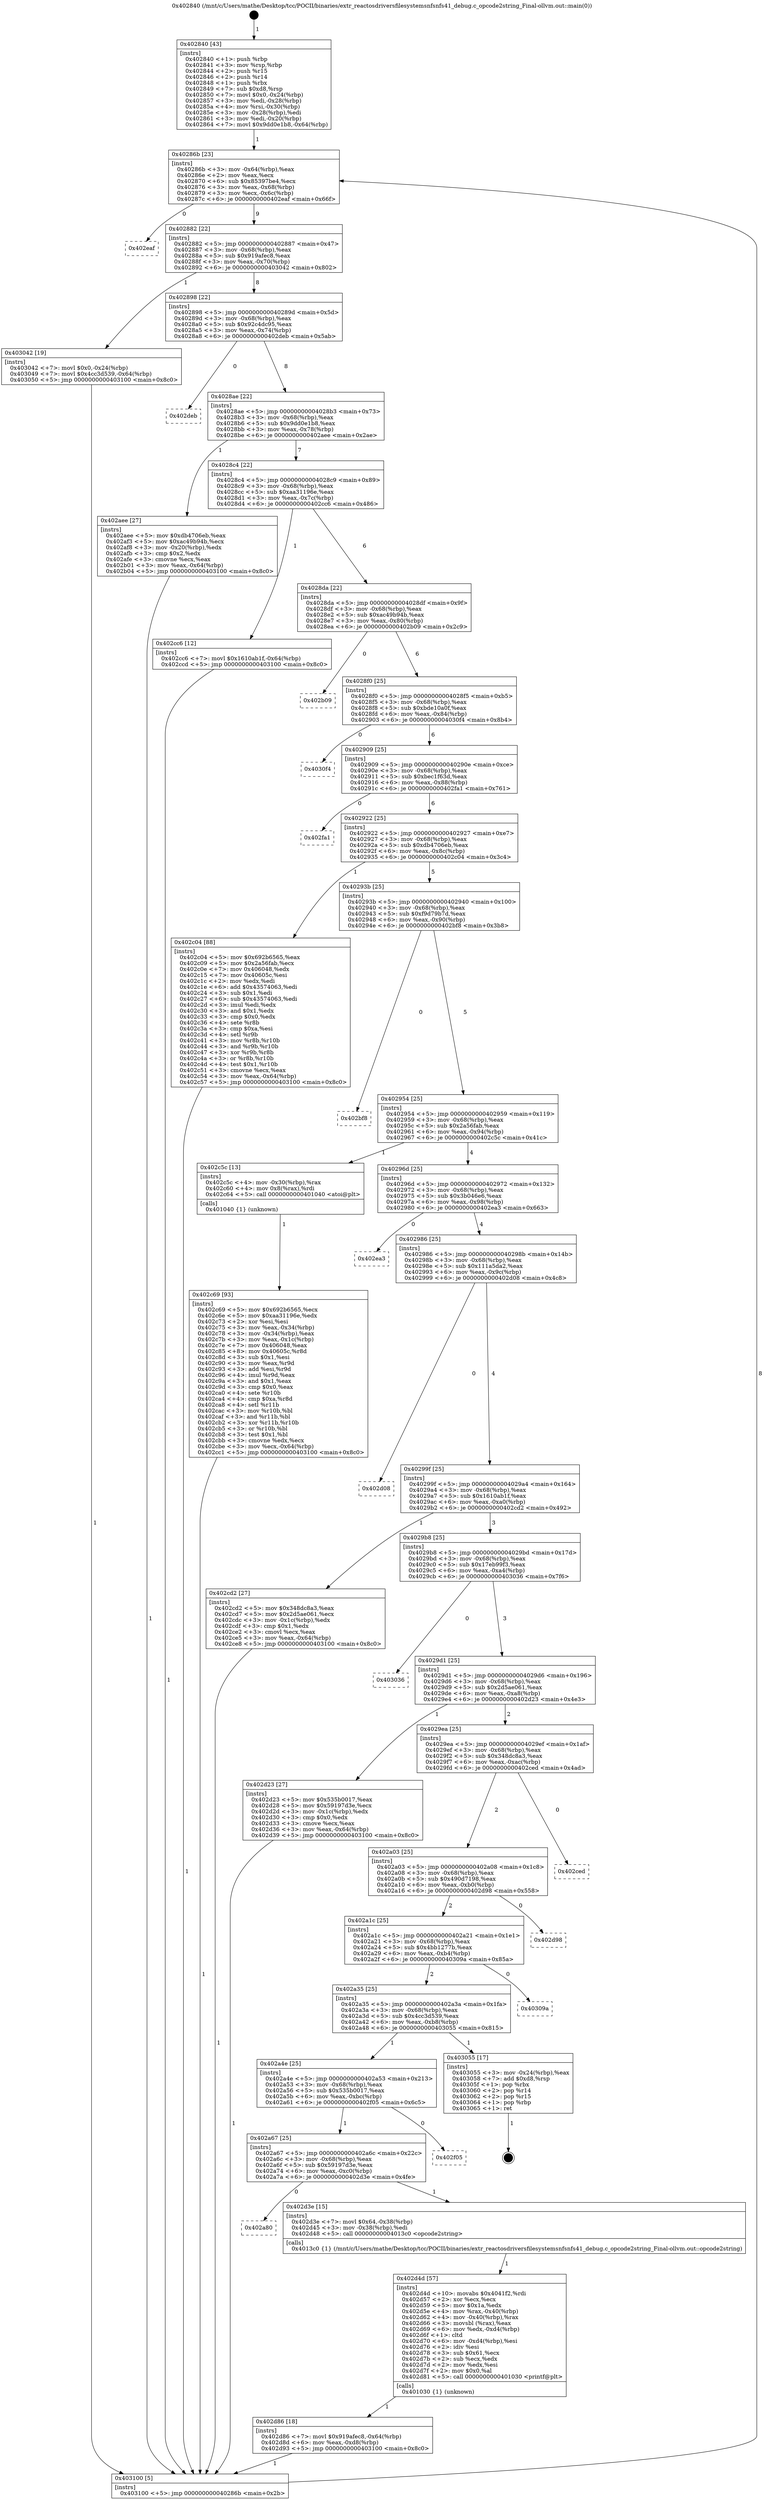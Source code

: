 digraph "0x402840" {
  label = "0x402840 (/mnt/c/Users/mathe/Desktop/tcc/POCII/binaries/extr_reactosdriversfilesystemsnfsnfs41_debug.c_opcode2string_Final-ollvm.out::main(0))"
  labelloc = "t"
  node[shape=record]

  Entry [label="",width=0.3,height=0.3,shape=circle,fillcolor=black,style=filled]
  "0x40286b" [label="{
     0x40286b [23]\l
     | [instrs]\l
     &nbsp;&nbsp;0x40286b \<+3\>: mov -0x64(%rbp),%eax\l
     &nbsp;&nbsp;0x40286e \<+2\>: mov %eax,%ecx\l
     &nbsp;&nbsp;0x402870 \<+6\>: sub $0x85397be4,%ecx\l
     &nbsp;&nbsp;0x402876 \<+3\>: mov %eax,-0x68(%rbp)\l
     &nbsp;&nbsp;0x402879 \<+3\>: mov %ecx,-0x6c(%rbp)\l
     &nbsp;&nbsp;0x40287c \<+6\>: je 0000000000402eaf \<main+0x66f\>\l
  }"]
  "0x402eaf" [label="{
     0x402eaf\l
  }", style=dashed]
  "0x402882" [label="{
     0x402882 [22]\l
     | [instrs]\l
     &nbsp;&nbsp;0x402882 \<+5\>: jmp 0000000000402887 \<main+0x47\>\l
     &nbsp;&nbsp;0x402887 \<+3\>: mov -0x68(%rbp),%eax\l
     &nbsp;&nbsp;0x40288a \<+5\>: sub $0x919afec8,%eax\l
     &nbsp;&nbsp;0x40288f \<+3\>: mov %eax,-0x70(%rbp)\l
     &nbsp;&nbsp;0x402892 \<+6\>: je 0000000000403042 \<main+0x802\>\l
  }"]
  Exit [label="",width=0.3,height=0.3,shape=circle,fillcolor=black,style=filled,peripheries=2]
  "0x403042" [label="{
     0x403042 [19]\l
     | [instrs]\l
     &nbsp;&nbsp;0x403042 \<+7\>: movl $0x0,-0x24(%rbp)\l
     &nbsp;&nbsp;0x403049 \<+7\>: movl $0x4cc3d539,-0x64(%rbp)\l
     &nbsp;&nbsp;0x403050 \<+5\>: jmp 0000000000403100 \<main+0x8c0\>\l
  }"]
  "0x402898" [label="{
     0x402898 [22]\l
     | [instrs]\l
     &nbsp;&nbsp;0x402898 \<+5\>: jmp 000000000040289d \<main+0x5d\>\l
     &nbsp;&nbsp;0x40289d \<+3\>: mov -0x68(%rbp),%eax\l
     &nbsp;&nbsp;0x4028a0 \<+5\>: sub $0x92c4dc95,%eax\l
     &nbsp;&nbsp;0x4028a5 \<+3\>: mov %eax,-0x74(%rbp)\l
     &nbsp;&nbsp;0x4028a8 \<+6\>: je 0000000000402deb \<main+0x5ab\>\l
  }"]
  "0x402d86" [label="{
     0x402d86 [18]\l
     | [instrs]\l
     &nbsp;&nbsp;0x402d86 \<+7\>: movl $0x919afec8,-0x64(%rbp)\l
     &nbsp;&nbsp;0x402d8d \<+6\>: mov %eax,-0xd8(%rbp)\l
     &nbsp;&nbsp;0x402d93 \<+5\>: jmp 0000000000403100 \<main+0x8c0\>\l
  }"]
  "0x402deb" [label="{
     0x402deb\l
  }", style=dashed]
  "0x4028ae" [label="{
     0x4028ae [22]\l
     | [instrs]\l
     &nbsp;&nbsp;0x4028ae \<+5\>: jmp 00000000004028b3 \<main+0x73\>\l
     &nbsp;&nbsp;0x4028b3 \<+3\>: mov -0x68(%rbp),%eax\l
     &nbsp;&nbsp;0x4028b6 \<+5\>: sub $0x9dd0e1b8,%eax\l
     &nbsp;&nbsp;0x4028bb \<+3\>: mov %eax,-0x78(%rbp)\l
     &nbsp;&nbsp;0x4028be \<+6\>: je 0000000000402aee \<main+0x2ae\>\l
  }"]
  "0x402d4d" [label="{
     0x402d4d [57]\l
     | [instrs]\l
     &nbsp;&nbsp;0x402d4d \<+10\>: movabs $0x4041f2,%rdi\l
     &nbsp;&nbsp;0x402d57 \<+2\>: xor %ecx,%ecx\l
     &nbsp;&nbsp;0x402d59 \<+5\>: mov $0x1a,%edx\l
     &nbsp;&nbsp;0x402d5e \<+4\>: mov %rax,-0x40(%rbp)\l
     &nbsp;&nbsp;0x402d62 \<+4\>: mov -0x40(%rbp),%rax\l
     &nbsp;&nbsp;0x402d66 \<+3\>: movsbl (%rax),%eax\l
     &nbsp;&nbsp;0x402d69 \<+6\>: mov %edx,-0xd4(%rbp)\l
     &nbsp;&nbsp;0x402d6f \<+1\>: cltd\l
     &nbsp;&nbsp;0x402d70 \<+6\>: mov -0xd4(%rbp),%esi\l
     &nbsp;&nbsp;0x402d76 \<+2\>: idiv %esi\l
     &nbsp;&nbsp;0x402d78 \<+3\>: sub $0x61,%ecx\l
     &nbsp;&nbsp;0x402d7b \<+2\>: sub %ecx,%edx\l
     &nbsp;&nbsp;0x402d7d \<+2\>: mov %edx,%esi\l
     &nbsp;&nbsp;0x402d7f \<+2\>: mov $0x0,%al\l
     &nbsp;&nbsp;0x402d81 \<+5\>: call 0000000000401030 \<printf@plt\>\l
     | [calls]\l
     &nbsp;&nbsp;0x401030 \{1\} (unknown)\l
  }"]
  "0x402aee" [label="{
     0x402aee [27]\l
     | [instrs]\l
     &nbsp;&nbsp;0x402aee \<+5\>: mov $0xdb4706eb,%eax\l
     &nbsp;&nbsp;0x402af3 \<+5\>: mov $0xac49b94b,%ecx\l
     &nbsp;&nbsp;0x402af8 \<+3\>: mov -0x20(%rbp),%edx\l
     &nbsp;&nbsp;0x402afb \<+3\>: cmp $0x2,%edx\l
     &nbsp;&nbsp;0x402afe \<+3\>: cmovne %ecx,%eax\l
     &nbsp;&nbsp;0x402b01 \<+3\>: mov %eax,-0x64(%rbp)\l
     &nbsp;&nbsp;0x402b04 \<+5\>: jmp 0000000000403100 \<main+0x8c0\>\l
  }"]
  "0x4028c4" [label="{
     0x4028c4 [22]\l
     | [instrs]\l
     &nbsp;&nbsp;0x4028c4 \<+5\>: jmp 00000000004028c9 \<main+0x89\>\l
     &nbsp;&nbsp;0x4028c9 \<+3\>: mov -0x68(%rbp),%eax\l
     &nbsp;&nbsp;0x4028cc \<+5\>: sub $0xaa31196e,%eax\l
     &nbsp;&nbsp;0x4028d1 \<+3\>: mov %eax,-0x7c(%rbp)\l
     &nbsp;&nbsp;0x4028d4 \<+6\>: je 0000000000402cc6 \<main+0x486\>\l
  }"]
  "0x403100" [label="{
     0x403100 [5]\l
     | [instrs]\l
     &nbsp;&nbsp;0x403100 \<+5\>: jmp 000000000040286b \<main+0x2b\>\l
  }"]
  "0x402840" [label="{
     0x402840 [43]\l
     | [instrs]\l
     &nbsp;&nbsp;0x402840 \<+1\>: push %rbp\l
     &nbsp;&nbsp;0x402841 \<+3\>: mov %rsp,%rbp\l
     &nbsp;&nbsp;0x402844 \<+2\>: push %r15\l
     &nbsp;&nbsp;0x402846 \<+2\>: push %r14\l
     &nbsp;&nbsp;0x402848 \<+1\>: push %rbx\l
     &nbsp;&nbsp;0x402849 \<+7\>: sub $0xd8,%rsp\l
     &nbsp;&nbsp;0x402850 \<+7\>: movl $0x0,-0x24(%rbp)\l
     &nbsp;&nbsp;0x402857 \<+3\>: mov %edi,-0x28(%rbp)\l
     &nbsp;&nbsp;0x40285a \<+4\>: mov %rsi,-0x30(%rbp)\l
     &nbsp;&nbsp;0x40285e \<+3\>: mov -0x28(%rbp),%edi\l
     &nbsp;&nbsp;0x402861 \<+3\>: mov %edi,-0x20(%rbp)\l
     &nbsp;&nbsp;0x402864 \<+7\>: movl $0x9dd0e1b8,-0x64(%rbp)\l
  }"]
  "0x402a80" [label="{
     0x402a80\l
  }", style=dashed]
  "0x402cc6" [label="{
     0x402cc6 [12]\l
     | [instrs]\l
     &nbsp;&nbsp;0x402cc6 \<+7\>: movl $0x1610ab1f,-0x64(%rbp)\l
     &nbsp;&nbsp;0x402ccd \<+5\>: jmp 0000000000403100 \<main+0x8c0\>\l
  }"]
  "0x4028da" [label="{
     0x4028da [22]\l
     | [instrs]\l
     &nbsp;&nbsp;0x4028da \<+5\>: jmp 00000000004028df \<main+0x9f\>\l
     &nbsp;&nbsp;0x4028df \<+3\>: mov -0x68(%rbp),%eax\l
     &nbsp;&nbsp;0x4028e2 \<+5\>: sub $0xac49b94b,%eax\l
     &nbsp;&nbsp;0x4028e7 \<+3\>: mov %eax,-0x80(%rbp)\l
     &nbsp;&nbsp;0x4028ea \<+6\>: je 0000000000402b09 \<main+0x2c9\>\l
  }"]
  "0x402d3e" [label="{
     0x402d3e [15]\l
     | [instrs]\l
     &nbsp;&nbsp;0x402d3e \<+7\>: movl $0x64,-0x38(%rbp)\l
     &nbsp;&nbsp;0x402d45 \<+3\>: mov -0x38(%rbp),%edi\l
     &nbsp;&nbsp;0x402d48 \<+5\>: call 00000000004013c0 \<opcode2string\>\l
     | [calls]\l
     &nbsp;&nbsp;0x4013c0 \{1\} (/mnt/c/Users/mathe/Desktop/tcc/POCII/binaries/extr_reactosdriversfilesystemsnfsnfs41_debug.c_opcode2string_Final-ollvm.out::opcode2string)\l
  }"]
  "0x402b09" [label="{
     0x402b09\l
  }", style=dashed]
  "0x4028f0" [label="{
     0x4028f0 [25]\l
     | [instrs]\l
     &nbsp;&nbsp;0x4028f0 \<+5\>: jmp 00000000004028f5 \<main+0xb5\>\l
     &nbsp;&nbsp;0x4028f5 \<+3\>: mov -0x68(%rbp),%eax\l
     &nbsp;&nbsp;0x4028f8 \<+5\>: sub $0xbde10a0f,%eax\l
     &nbsp;&nbsp;0x4028fd \<+6\>: mov %eax,-0x84(%rbp)\l
     &nbsp;&nbsp;0x402903 \<+6\>: je 00000000004030f4 \<main+0x8b4\>\l
  }"]
  "0x402a67" [label="{
     0x402a67 [25]\l
     | [instrs]\l
     &nbsp;&nbsp;0x402a67 \<+5\>: jmp 0000000000402a6c \<main+0x22c\>\l
     &nbsp;&nbsp;0x402a6c \<+3\>: mov -0x68(%rbp),%eax\l
     &nbsp;&nbsp;0x402a6f \<+5\>: sub $0x59197d3e,%eax\l
     &nbsp;&nbsp;0x402a74 \<+6\>: mov %eax,-0xc0(%rbp)\l
     &nbsp;&nbsp;0x402a7a \<+6\>: je 0000000000402d3e \<main+0x4fe\>\l
  }"]
  "0x4030f4" [label="{
     0x4030f4\l
  }", style=dashed]
  "0x402909" [label="{
     0x402909 [25]\l
     | [instrs]\l
     &nbsp;&nbsp;0x402909 \<+5\>: jmp 000000000040290e \<main+0xce\>\l
     &nbsp;&nbsp;0x40290e \<+3\>: mov -0x68(%rbp),%eax\l
     &nbsp;&nbsp;0x402911 \<+5\>: sub $0xbec1f63d,%eax\l
     &nbsp;&nbsp;0x402916 \<+6\>: mov %eax,-0x88(%rbp)\l
     &nbsp;&nbsp;0x40291c \<+6\>: je 0000000000402fa1 \<main+0x761\>\l
  }"]
  "0x402f05" [label="{
     0x402f05\l
  }", style=dashed]
  "0x402fa1" [label="{
     0x402fa1\l
  }", style=dashed]
  "0x402922" [label="{
     0x402922 [25]\l
     | [instrs]\l
     &nbsp;&nbsp;0x402922 \<+5\>: jmp 0000000000402927 \<main+0xe7\>\l
     &nbsp;&nbsp;0x402927 \<+3\>: mov -0x68(%rbp),%eax\l
     &nbsp;&nbsp;0x40292a \<+5\>: sub $0xdb4706eb,%eax\l
     &nbsp;&nbsp;0x40292f \<+6\>: mov %eax,-0x8c(%rbp)\l
     &nbsp;&nbsp;0x402935 \<+6\>: je 0000000000402c04 \<main+0x3c4\>\l
  }"]
  "0x402a4e" [label="{
     0x402a4e [25]\l
     | [instrs]\l
     &nbsp;&nbsp;0x402a4e \<+5\>: jmp 0000000000402a53 \<main+0x213\>\l
     &nbsp;&nbsp;0x402a53 \<+3\>: mov -0x68(%rbp),%eax\l
     &nbsp;&nbsp;0x402a56 \<+5\>: sub $0x535b0017,%eax\l
     &nbsp;&nbsp;0x402a5b \<+6\>: mov %eax,-0xbc(%rbp)\l
     &nbsp;&nbsp;0x402a61 \<+6\>: je 0000000000402f05 \<main+0x6c5\>\l
  }"]
  "0x402c04" [label="{
     0x402c04 [88]\l
     | [instrs]\l
     &nbsp;&nbsp;0x402c04 \<+5\>: mov $0x692b6565,%eax\l
     &nbsp;&nbsp;0x402c09 \<+5\>: mov $0x2a56fab,%ecx\l
     &nbsp;&nbsp;0x402c0e \<+7\>: mov 0x406048,%edx\l
     &nbsp;&nbsp;0x402c15 \<+7\>: mov 0x40605c,%esi\l
     &nbsp;&nbsp;0x402c1c \<+2\>: mov %edx,%edi\l
     &nbsp;&nbsp;0x402c1e \<+6\>: add $0x43574063,%edi\l
     &nbsp;&nbsp;0x402c24 \<+3\>: sub $0x1,%edi\l
     &nbsp;&nbsp;0x402c27 \<+6\>: sub $0x43574063,%edi\l
     &nbsp;&nbsp;0x402c2d \<+3\>: imul %edi,%edx\l
     &nbsp;&nbsp;0x402c30 \<+3\>: and $0x1,%edx\l
     &nbsp;&nbsp;0x402c33 \<+3\>: cmp $0x0,%edx\l
     &nbsp;&nbsp;0x402c36 \<+4\>: sete %r8b\l
     &nbsp;&nbsp;0x402c3a \<+3\>: cmp $0xa,%esi\l
     &nbsp;&nbsp;0x402c3d \<+4\>: setl %r9b\l
     &nbsp;&nbsp;0x402c41 \<+3\>: mov %r8b,%r10b\l
     &nbsp;&nbsp;0x402c44 \<+3\>: and %r9b,%r10b\l
     &nbsp;&nbsp;0x402c47 \<+3\>: xor %r9b,%r8b\l
     &nbsp;&nbsp;0x402c4a \<+3\>: or %r8b,%r10b\l
     &nbsp;&nbsp;0x402c4d \<+4\>: test $0x1,%r10b\l
     &nbsp;&nbsp;0x402c51 \<+3\>: cmovne %ecx,%eax\l
     &nbsp;&nbsp;0x402c54 \<+3\>: mov %eax,-0x64(%rbp)\l
     &nbsp;&nbsp;0x402c57 \<+5\>: jmp 0000000000403100 \<main+0x8c0\>\l
  }"]
  "0x40293b" [label="{
     0x40293b [25]\l
     | [instrs]\l
     &nbsp;&nbsp;0x40293b \<+5\>: jmp 0000000000402940 \<main+0x100\>\l
     &nbsp;&nbsp;0x402940 \<+3\>: mov -0x68(%rbp),%eax\l
     &nbsp;&nbsp;0x402943 \<+5\>: sub $0xf9d79b7d,%eax\l
     &nbsp;&nbsp;0x402948 \<+6\>: mov %eax,-0x90(%rbp)\l
     &nbsp;&nbsp;0x40294e \<+6\>: je 0000000000402bf8 \<main+0x3b8\>\l
  }"]
  "0x403055" [label="{
     0x403055 [17]\l
     | [instrs]\l
     &nbsp;&nbsp;0x403055 \<+3\>: mov -0x24(%rbp),%eax\l
     &nbsp;&nbsp;0x403058 \<+7\>: add $0xd8,%rsp\l
     &nbsp;&nbsp;0x40305f \<+1\>: pop %rbx\l
     &nbsp;&nbsp;0x403060 \<+2\>: pop %r14\l
     &nbsp;&nbsp;0x403062 \<+2\>: pop %r15\l
     &nbsp;&nbsp;0x403064 \<+1\>: pop %rbp\l
     &nbsp;&nbsp;0x403065 \<+1\>: ret\l
  }"]
  "0x402bf8" [label="{
     0x402bf8\l
  }", style=dashed]
  "0x402954" [label="{
     0x402954 [25]\l
     | [instrs]\l
     &nbsp;&nbsp;0x402954 \<+5\>: jmp 0000000000402959 \<main+0x119\>\l
     &nbsp;&nbsp;0x402959 \<+3\>: mov -0x68(%rbp),%eax\l
     &nbsp;&nbsp;0x40295c \<+5\>: sub $0x2a56fab,%eax\l
     &nbsp;&nbsp;0x402961 \<+6\>: mov %eax,-0x94(%rbp)\l
     &nbsp;&nbsp;0x402967 \<+6\>: je 0000000000402c5c \<main+0x41c\>\l
  }"]
  "0x402a35" [label="{
     0x402a35 [25]\l
     | [instrs]\l
     &nbsp;&nbsp;0x402a35 \<+5\>: jmp 0000000000402a3a \<main+0x1fa\>\l
     &nbsp;&nbsp;0x402a3a \<+3\>: mov -0x68(%rbp),%eax\l
     &nbsp;&nbsp;0x402a3d \<+5\>: sub $0x4cc3d539,%eax\l
     &nbsp;&nbsp;0x402a42 \<+6\>: mov %eax,-0xb8(%rbp)\l
     &nbsp;&nbsp;0x402a48 \<+6\>: je 0000000000403055 \<main+0x815\>\l
  }"]
  "0x402c5c" [label="{
     0x402c5c [13]\l
     | [instrs]\l
     &nbsp;&nbsp;0x402c5c \<+4\>: mov -0x30(%rbp),%rax\l
     &nbsp;&nbsp;0x402c60 \<+4\>: mov 0x8(%rax),%rdi\l
     &nbsp;&nbsp;0x402c64 \<+5\>: call 0000000000401040 \<atoi@plt\>\l
     | [calls]\l
     &nbsp;&nbsp;0x401040 \{1\} (unknown)\l
  }"]
  "0x40296d" [label="{
     0x40296d [25]\l
     | [instrs]\l
     &nbsp;&nbsp;0x40296d \<+5\>: jmp 0000000000402972 \<main+0x132\>\l
     &nbsp;&nbsp;0x402972 \<+3\>: mov -0x68(%rbp),%eax\l
     &nbsp;&nbsp;0x402975 \<+5\>: sub $0x3b046e6,%eax\l
     &nbsp;&nbsp;0x40297a \<+6\>: mov %eax,-0x98(%rbp)\l
     &nbsp;&nbsp;0x402980 \<+6\>: je 0000000000402ea3 \<main+0x663\>\l
  }"]
  "0x402c69" [label="{
     0x402c69 [93]\l
     | [instrs]\l
     &nbsp;&nbsp;0x402c69 \<+5\>: mov $0x692b6565,%ecx\l
     &nbsp;&nbsp;0x402c6e \<+5\>: mov $0xaa31196e,%edx\l
     &nbsp;&nbsp;0x402c73 \<+2\>: xor %esi,%esi\l
     &nbsp;&nbsp;0x402c75 \<+3\>: mov %eax,-0x34(%rbp)\l
     &nbsp;&nbsp;0x402c78 \<+3\>: mov -0x34(%rbp),%eax\l
     &nbsp;&nbsp;0x402c7b \<+3\>: mov %eax,-0x1c(%rbp)\l
     &nbsp;&nbsp;0x402c7e \<+7\>: mov 0x406048,%eax\l
     &nbsp;&nbsp;0x402c85 \<+8\>: mov 0x40605c,%r8d\l
     &nbsp;&nbsp;0x402c8d \<+3\>: sub $0x1,%esi\l
     &nbsp;&nbsp;0x402c90 \<+3\>: mov %eax,%r9d\l
     &nbsp;&nbsp;0x402c93 \<+3\>: add %esi,%r9d\l
     &nbsp;&nbsp;0x402c96 \<+4\>: imul %r9d,%eax\l
     &nbsp;&nbsp;0x402c9a \<+3\>: and $0x1,%eax\l
     &nbsp;&nbsp;0x402c9d \<+3\>: cmp $0x0,%eax\l
     &nbsp;&nbsp;0x402ca0 \<+4\>: sete %r10b\l
     &nbsp;&nbsp;0x402ca4 \<+4\>: cmp $0xa,%r8d\l
     &nbsp;&nbsp;0x402ca8 \<+4\>: setl %r11b\l
     &nbsp;&nbsp;0x402cac \<+3\>: mov %r10b,%bl\l
     &nbsp;&nbsp;0x402caf \<+3\>: and %r11b,%bl\l
     &nbsp;&nbsp;0x402cb2 \<+3\>: xor %r11b,%r10b\l
     &nbsp;&nbsp;0x402cb5 \<+3\>: or %r10b,%bl\l
     &nbsp;&nbsp;0x402cb8 \<+3\>: test $0x1,%bl\l
     &nbsp;&nbsp;0x402cbb \<+3\>: cmovne %edx,%ecx\l
     &nbsp;&nbsp;0x402cbe \<+3\>: mov %ecx,-0x64(%rbp)\l
     &nbsp;&nbsp;0x402cc1 \<+5\>: jmp 0000000000403100 \<main+0x8c0\>\l
  }"]
  "0x40309a" [label="{
     0x40309a\l
  }", style=dashed]
  "0x402ea3" [label="{
     0x402ea3\l
  }", style=dashed]
  "0x402986" [label="{
     0x402986 [25]\l
     | [instrs]\l
     &nbsp;&nbsp;0x402986 \<+5\>: jmp 000000000040298b \<main+0x14b\>\l
     &nbsp;&nbsp;0x40298b \<+3\>: mov -0x68(%rbp),%eax\l
     &nbsp;&nbsp;0x40298e \<+5\>: sub $0x111a5da2,%eax\l
     &nbsp;&nbsp;0x402993 \<+6\>: mov %eax,-0x9c(%rbp)\l
     &nbsp;&nbsp;0x402999 \<+6\>: je 0000000000402d08 \<main+0x4c8\>\l
  }"]
  "0x402a1c" [label="{
     0x402a1c [25]\l
     | [instrs]\l
     &nbsp;&nbsp;0x402a1c \<+5\>: jmp 0000000000402a21 \<main+0x1e1\>\l
     &nbsp;&nbsp;0x402a21 \<+3\>: mov -0x68(%rbp),%eax\l
     &nbsp;&nbsp;0x402a24 \<+5\>: sub $0x4bb1277b,%eax\l
     &nbsp;&nbsp;0x402a29 \<+6\>: mov %eax,-0xb4(%rbp)\l
     &nbsp;&nbsp;0x402a2f \<+6\>: je 000000000040309a \<main+0x85a\>\l
  }"]
  "0x402d08" [label="{
     0x402d08\l
  }", style=dashed]
  "0x40299f" [label="{
     0x40299f [25]\l
     | [instrs]\l
     &nbsp;&nbsp;0x40299f \<+5\>: jmp 00000000004029a4 \<main+0x164\>\l
     &nbsp;&nbsp;0x4029a4 \<+3\>: mov -0x68(%rbp),%eax\l
     &nbsp;&nbsp;0x4029a7 \<+5\>: sub $0x1610ab1f,%eax\l
     &nbsp;&nbsp;0x4029ac \<+6\>: mov %eax,-0xa0(%rbp)\l
     &nbsp;&nbsp;0x4029b2 \<+6\>: je 0000000000402cd2 \<main+0x492\>\l
  }"]
  "0x402d98" [label="{
     0x402d98\l
  }", style=dashed]
  "0x402cd2" [label="{
     0x402cd2 [27]\l
     | [instrs]\l
     &nbsp;&nbsp;0x402cd2 \<+5\>: mov $0x348dc8a3,%eax\l
     &nbsp;&nbsp;0x402cd7 \<+5\>: mov $0x2d5ae061,%ecx\l
     &nbsp;&nbsp;0x402cdc \<+3\>: mov -0x1c(%rbp),%edx\l
     &nbsp;&nbsp;0x402cdf \<+3\>: cmp $0x1,%edx\l
     &nbsp;&nbsp;0x402ce2 \<+3\>: cmovl %ecx,%eax\l
     &nbsp;&nbsp;0x402ce5 \<+3\>: mov %eax,-0x64(%rbp)\l
     &nbsp;&nbsp;0x402ce8 \<+5\>: jmp 0000000000403100 \<main+0x8c0\>\l
  }"]
  "0x4029b8" [label="{
     0x4029b8 [25]\l
     | [instrs]\l
     &nbsp;&nbsp;0x4029b8 \<+5\>: jmp 00000000004029bd \<main+0x17d\>\l
     &nbsp;&nbsp;0x4029bd \<+3\>: mov -0x68(%rbp),%eax\l
     &nbsp;&nbsp;0x4029c0 \<+5\>: sub $0x17eb99f3,%eax\l
     &nbsp;&nbsp;0x4029c5 \<+6\>: mov %eax,-0xa4(%rbp)\l
     &nbsp;&nbsp;0x4029cb \<+6\>: je 0000000000403036 \<main+0x7f6\>\l
  }"]
  "0x402a03" [label="{
     0x402a03 [25]\l
     | [instrs]\l
     &nbsp;&nbsp;0x402a03 \<+5\>: jmp 0000000000402a08 \<main+0x1c8\>\l
     &nbsp;&nbsp;0x402a08 \<+3\>: mov -0x68(%rbp),%eax\l
     &nbsp;&nbsp;0x402a0b \<+5\>: sub $0x490d7198,%eax\l
     &nbsp;&nbsp;0x402a10 \<+6\>: mov %eax,-0xb0(%rbp)\l
     &nbsp;&nbsp;0x402a16 \<+6\>: je 0000000000402d98 \<main+0x558\>\l
  }"]
  "0x403036" [label="{
     0x403036\l
  }", style=dashed]
  "0x4029d1" [label="{
     0x4029d1 [25]\l
     | [instrs]\l
     &nbsp;&nbsp;0x4029d1 \<+5\>: jmp 00000000004029d6 \<main+0x196\>\l
     &nbsp;&nbsp;0x4029d6 \<+3\>: mov -0x68(%rbp),%eax\l
     &nbsp;&nbsp;0x4029d9 \<+5\>: sub $0x2d5ae061,%eax\l
     &nbsp;&nbsp;0x4029de \<+6\>: mov %eax,-0xa8(%rbp)\l
     &nbsp;&nbsp;0x4029e4 \<+6\>: je 0000000000402d23 \<main+0x4e3\>\l
  }"]
  "0x402ced" [label="{
     0x402ced\l
  }", style=dashed]
  "0x402d23" [label="{
     0x402d23 [27]\l
     | [instrs]\l
     &nbsp;&nbsp;0x402d23 \<+5\>: mov $0x535b0017,%eax\l
     &nbsp;&nbsp;0x402d28 \<+5\>: mov $0x59197d3e,%ecx\l
     &nbsp;&nbsp;0x402d2d \<+3\>: mov -0x1c(%rbp),%edx\l
     &nbsp;&nbsp;0x402d30 \<+3\>: cmp $0x0,%edx\l
     &nbsp;&nbsp;0x402d33 \<+3\>: cmove %ecx,%eax\l
     &nbsp;&nbsp;0x402d36 \<+3\>: mov %eax,-0x64(%rbp)\l
     &nbsp;&nbsp;0x402d39 \<+5\>: jmp 0000000000403100 \<main+0x8c0\>\l
  }"]
  "0x4029ea" [label="{
     0x4029ea [25]\l
     | [instrs]\l
     &nbsp;&nbsp;0x4029ea \<+5\>: jmp 00000000004029ef \<main+0x1af\>\l
     &nbsp;&nbsp;0x4029ef \<+3\>: mov -0x68(%rbp),%eax\l
     &nbsp;&nbsp;0x4029f2 \<+5\>: sub $0x348dc8a3,%eax\l
     &nbsp;&nbsp;0x4029f7 \<+6\>: mov %eax,-0xac(%rbp)\l
     &nbsp;&nbsp;0x4029fd \<+6\>: je 0000000000402ced \<main+0x4ad\>\l
  }"]
  Entry -> "0x402840" [label=" 1"]
  "0x40286b" -> "0x402eaf" [label=" 0"]
  "0x40286b" -> "0x402882" [label=" 9"]
  "0x403055" -> Exit [label=" 1"]
  "0x402882" -> "0x403042" [label=" 1"]
  "0x402882" -> "0x402898" [label=" 8"]
  "0x403042" -> "0x403100" [label=" 1"]
  "0x402898" -> "0x402deb" [label=" 0"]
  "0x402898" -> "0x4028ae" [label=" 8"]
  "0x402d86" -> "0x403100" [label=" 1"]
  "0x4028ae" -> "0x402aee" [label=" 1"]
  "0x4028ae" -> "0x4028c4" [label=" 7"]
  "0x402aee" -> "0x403100" [label=" 1"]
  "0x402840" -> "0x40286b" [label=" 1"]
  "0x403100" -> "0x40286b" [label=" 8"]
  "0x402d4d" -> "0x402d86" [label=" 1"]
  "0x4028c4" -> "0x402cc6" [label=" 1"]
  "0x4028c4" -> "0x4028da" [label=" 6"]
  "0x402d3e" -> "0x402d4d" [label=" 1"]
  "0x4028da" -> "0x402b09" [label=" 0"]
  "0x4028da" -> "0x4028f0" [label=" 6"]
  "0x402a67" -> "0x402a80" [label=" 0"]
  "0x4028f0" -> "0x4030f4" [label=" 0"]
  "0x4028f0" -> "0x402909" [label=" 6"]
  "0x402a67" -> "0x402d3e" [label=" 1"]
  "0x402909" -> "0x402fa1" [label=" 0"]
  "0x402909" -> "0x402922" [label=" 6"]
  "0x402a4e" -> "0x402a67" [label=" 1"]
  "0x402922" -> "0x402c04" [label=" 1"]
  "0x402922" -> "0x40293b" [label=" 5"]
  "0x402c04" -> "0x403100" [label=" 1"]
  "0x402a4e" -> "0x402f05" [label=" 0"]
  "0x40293b" -> "0x402bf8" [label=" 0"]
  "0x40293b" -> "0x402954" [label=" 5"]
  "0x402a35" -> "0x402a4e" [label=" 1"]
  "0x402954" -> "0x402c5c" [label=" 1"]
  "0x402954" -> "0x40296d" [label=" 4"]
  "0x402c5c" -> "0x402c69" [label=" 1"]
  "0x402c69" -> "0x403100" [label=" 1"]
  "0x402cc6" -> "0x403100" [label=" 1"]
  "0x402a35" -> "0x403055" [label=" 1"]
  "0x40296d" -> "0x402ea3" [label=" 0"]
  "0x40296d" -> "0x402986" [label=" 4"]
  "0x402a1c" -> "0x402a35" [label=" 2"]
  "0x402986" -> "0x402d08" [label=" 0"]
  "0x402986" -> "0x40299f" [label=" 4"]
  "0x402a1c" -> "0x40309a" [label=" 0"]
  "0x40299f" -> "0x402cd2" [label=" 1"]
  "0x40299f" -> "0x4029b8" [label=" 3"]
  "0x402cd2" -> "0x403100" [label=" 1"]
  "0x402a03" -> "0x402a1c" [label=" 2"]
  "0x4029b8" -> "0x403036" [label=" 0"]
  "0x4029b8" -> "0x4029d1" [label=" 3"]
  "0x402a03" -> "0x402d98" [label=" 0"]
  "0x4029d1" -> "0x402d23" [label=" 1"]
  "0x4029d1" -> "0x4029ea" [label=" 2"]
  "0x402d23" -> "0x403100" [label=" 1"]
  "0x4029ea" -> "0x402a03" [label=" 2"]
  "0x4029ea" -> "0x402ced" [label=" 0"]
}

